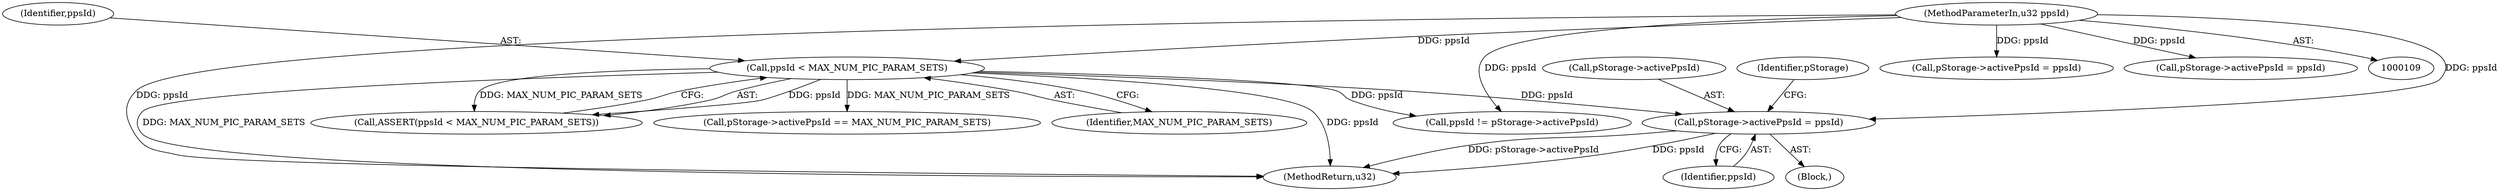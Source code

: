 digraph "0_Android_60547808ca4e9cfac50028c00c58a6ceb2319301@pointer" {
"1000179" [label="(Call,pStorage->activePpsId = ppsId)"];
"1000119" [label="(Call,ppsId < MAX_NUM_PIC_PARAM_SETS)"];
"1000111" [label="(MethodParameterIn,u32 ppsId)"];
"1000183" [label="(Identifier,ppsId)"];
"1000179" [label="(Call,pStorage->activePpsId = ppsId)"];
"1000178" [label="(Block,)"];
"1000180" [label="(Call,pStorage->activePpsId)"];
"1000118" [label="(Call,ASSERT(ppsId < MAX_NUM_PIC_PARAM_SETS))"];
"1000444" [label="(Call,ppsId != pStorage->activePpsId)"];
"1000111" [label="(MethodParameterIn,u32 ppsId)"];
"1000173" [label="(Call,pStorage->activePpsId == MAX_NUM_PIC_PARAM_SETS)"];
"1000120" [label="(Identifier,ppsId)"];
"1000468" [label="(Call,pStorage->activePpsId = ppsId)"];
"1000119" [label="(Call,ppsId < MAX_NUM_PIC_PARAM_SETS)"];
"1000186" [label="(Identifier,pStorage)"];
"1000121" [label="(Identifier,MAX_NUM_PIC_PARAM_SETS)"];
"1000552" [label="(Call,pStorage->activePpsId = ppsId)"];
"1000568" [label="(MethodReturn,u32)"];
"1000179" -> "1000178"  [label="AST: "];
"1000179" -> "1000183"  [label="CFG: "];
"1000180" -> "1000179"  [label="AST: "];
"1000183" -> "1000179"  [label="AST: "];
"1000186" -> "1000179"  [label="CFG: "];
"1000179" -> "1000568"  [label="DDG: pStorage->activePpsId"];
"1000179" -> "1000568"  [label="DDG: ppsId"];
"1000119" -> "1000179"  [label="DDG: ppsId"];
"1000111" -> "1000179"  [label="DDG: ppsId"];
"1000119" -> "1000118"  [label="AST: "];
"1000119" -> "1000121"  [label="CFG: "];
"1000120" -> "1000119"  [label="AST: "];
"1000121" -> "1000119"  [label="AST: "];
"1000118" -> "1000119"  [label="CFG: "];
"1000119" -> "1000568"  [label="DDG: MAX_NUM_PIC_PARAM_SETS"];
"1000119" -> "1000568"  [label="DDG: ppsId"];
"1000119" -> "1000118"  [label="DDG: ppsId"];
"1000119" -> "1000118"  [label="DDG: MAX_NUM_PIC_PARAM_SETS"];
"1000111" -> "1000119"  [label="DDG: ppsId"];
"1000119" -> "1000173"  [label="DDG: MAX_NUM_PIC_PARAM_SETS"];
"1000119" -> "1000444"  [label="DDG: ppsId"];
"1000111" -> "1000109"  [label="AST: "];
"1000111" -> "1000568"  [label="DDG: ppsId"];
"1000111" -> "1000444"  [label="DDG: ppsId"];
"1000111" -> "1000468"  [label="DDG: ppsId"];
"1000111" -> "1000552"  [label="DDG: ppsId"];
}

